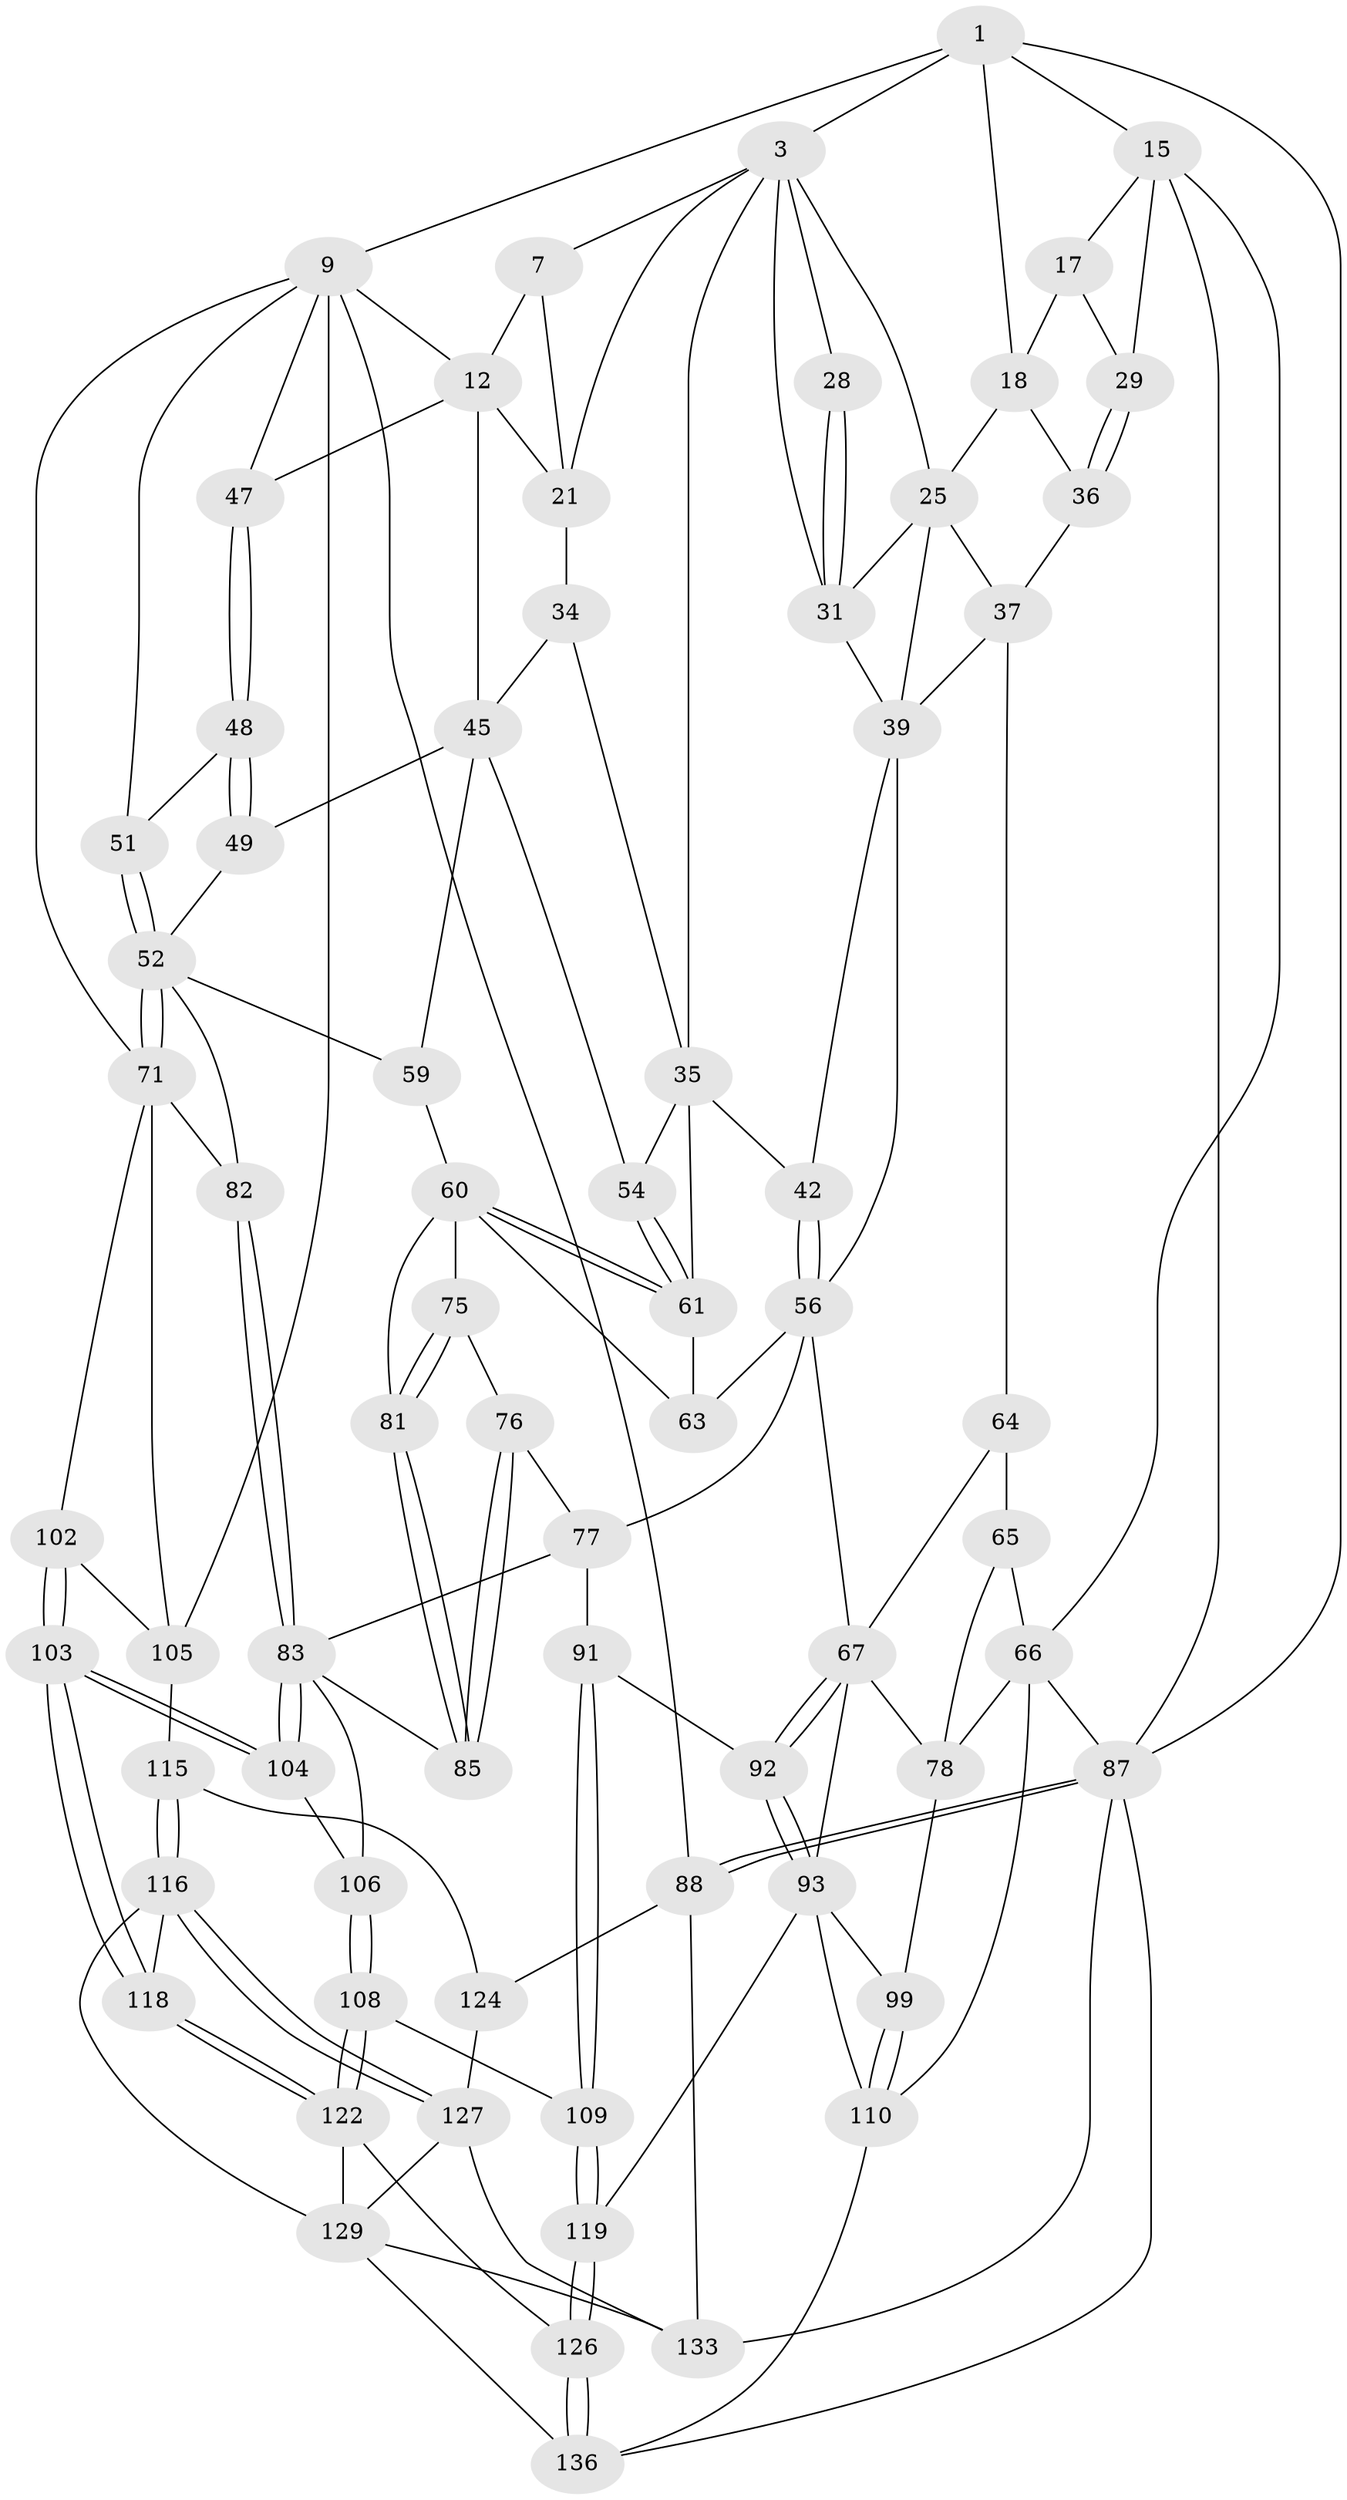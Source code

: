// original degree distribution, {4: 0.20863309352517986, 5: 0.5683453237410072, 6: 0.2014388489208633, 3: 0.02158273381294964}
// Generated by graph-tools (version 1.1) at 2025/21/03/04/25 18:21:25]
// undirected, 69 vertices, 162 edges
graph export_dot {
graph [start="1"]
  node [color=gray90,style=filled];
  1 [pos="+0.7978411629757214+0",super="+8+2"];
  3 [pos="+0.4943265645153286+0",super="+24+4"];
  7 [pos="+0.788751890479195+0",super="+13"];
  9 [pos="+1+0.012605899283504718",super="+10+70"];
  12 [pos="+0.8415455401194174+0.07425415606894727",super="+22"];
  15 [pos="+0+0.17836751224925906",super="+16"];
  17 [pos="+0.19279607304719082+0",super="+20"];
  18 [pos="+0.4724810059229038+0",super="+19"];
  21 [pos="+0.7681786818546286+0.1608502794311428",super="+23"];
  25 [pos="+0.36739312568525195+0.17070399385699417",super="+33+26"];
  28 [pos="+0.4101300129594063+0.15406340276356456"];
  29 [pos="+0.10636156350957596+0.23344465062451136"];
  31 [pos="+0.5326724296067425+0.16547023946493478",super="+32"];
  34 [pos="+0.6842941353173697+0.2599490453239299"];
  35 [pos="+0.6018566733016879+0.20857138516066936",super="+41"];
  36 [pos="+0.11592429169368053+0.24437791775698686"];
  37 [pos="+0.31180573012139556+0.280744815303269",super="+38"];
  39 [pos="+0.4114766407089058+0.30671359135515686",super="+43+40"];
  42 [pos="+0.5094818297808277+0.32203564263941564"];
  45 [pos="+0.8300103591259239+0.3035536831628844",super="+46+50"];
  47 [pos="+0.9094089032380441+0.20788128010525672"];
  48 [pos="+0.9286568087298085+0.30931360859667884"];
  49 [pos="+0.9151390272970605+0.3785308466418182"];
  51 [pos="+0.9731570598996463+0.3167902150221963"];
  52 [pos="+0.9869207836632307+0.4849799153187701",super="+53"];
  54 [pos="+0.690977296186274+0.29763867291510815"];
  56 [pos="+0.48141792907495845+0.3983258192786992",super="+57"];
  59 [pos="+0.7529940464245873+0.43801165241164236"];
  60 [pos="+0.7468098155193477+0.4384831814071649",super="+73"];
  61 [pos="+0.706628661834277+0.3853306206671123",super="+62"];
  63 [pos="+0.5781671122982672+0.41186697213723344"];
  64 [pos="+0.1502599418900912+0.3590320248117476"];
  65 [pos="+0.09165263985642312+0.38434291690599914"];
  66 [pos="+0+0.38140733194892024",super="+95"];
  67 [pos="+0.33109705682769347+0.4786897520129278",super="+68"];
  71 [pos="+1+0.514072892699586",super="+100"];
  75 [pos="+0.5614257574934286+0.4582983787671209"];
  76 [pos="+0.5231259977764255+0.4981226448772233"];
  77 [pos="+0.4703612214759559+0.5217089873232782",super="+90"];
  78 [pos="+0.08854343367091776+0.5486814166584092",super="+79"];
  81 [pos="+0.6916063640027335+0.5367927013462601"];
  82 [pos="+0.869541753367058+0.5792455481403582"];
  83 [pos="+0.7149145058861198+0.6435104944816044",super="+84"];
  85 [pos="+0.684258187359499+0.5831324771138979"];
  87 [pos="+1+1",super="+97"];
  88 [pos="+1+0.9557677514221432",super="+123"];
  91 [pos="+0.4063919073882779+0.707588347055713"];
  92 [pos="+0.31014383723526395+0.698573927367124"];
  93 [pos="+0.28663179197683614+0.7120420885950307",super="+112+94"];
  99 [pos="+0.18105921431494165+0.6958722446800665"];
  102 [pos="+0.8992930650028138+0.7174558351225532"];
  103 [pos="+0.7570854560306567+0.7536903355668554"];
  104 [pos="+0.7331548050544238+0.7031438700317013"];
  105 [pos="+0.925199416620372+0.7386694415553453",super="+107"];
  106 [pos="+0.5593393510877048+0.7787992773181537"];
  108 [pos="+0.5632035928426163+0.8075501475691437"];
  109 [pos="+0.43379264097519826+0.8124529300635112"];
  110 [pos="+0.13387143481425892+0.7477372243461013",super="+111"];
  115 [pos="+0.9516233588953564+0.8018765385299225"];
  116 [pos="+0.8159536466235815+0.8296773313912988",super="+117"];
  118 [pos="+0.7550597343189589+0.7739283475903138"];
  119 [pos="+0.41581272594473034+0.9014730773063027"];
  122 [pos="+0.5776628284175972+0.8376370235721015",super="+125"];
  124 [pos="+0.9452594690061099+0.8393871136217473",super="+128"];
  126 [pos="+0.46235323763301694+1"];
  127 [pos="+0.8389862243505049+0.8716728384153057",super="+132"];
  129 [pos="+0.7231583490490281+0.891811953615749",super="+130"];
  133 [pos="+0.8489187130555894+1",super="+134"];
  136 [pos="+0.4532517341150652+1",super="+137"];
  1 -- 18 [weight=2];
  1 -- 87;
  1 -- 9;
  1 -- 15;
  1 -- 3;
  3 -- 25;
  3 -- 28 [weight=2];
  3 -- 35;
  3 -- 21;
  3 -- 7;
  3 -- 31;
  7 -- 12;
  7 -- 21;
  9 -- 51;
  9 -- 12;
  9 -- 47;
  9 -- 88;
  9 -- 71;
  9 -- 105;
  12 -- 45;
  12 -- 21;
  12 -- 47;
  15 -- 66;
  15 -- 17;
  15 -- 29;
  15 -- 87;
  17 -- 18;
  17 -- 29;
  18 -- 36;
  18 -- 25;
  21 -- 34;
  25 -- 39;
  25 -- 37;
  25 -- 31;
  28 -- 31;
  28 -- 31;
  29 -- 36;
  29 -- 36;
  31 -- 39;
  34 -- 35;
  34 -- 45;
  35 -- 42;
  35 -- 61;
  35 -- 54;
  36 -- 37;
  37 -- 39;
  37 -- 64;
  39 -- 42;
  39 -- 56;
  42 -- 56;
  42 -- 56;
  45 -- 54;
  45 -- 49;
  45 -- 59;
  47 -- 48;
  47 -- 48;
  48 -- 49;
  48 -- 49;
  48 -- 51;
  49 -- 52;
  51 -- 52;
  51 -- 52;
  52 -- 71;
  52 -- 71;
  52 -- 82;
  52 -- 59;
  54 -- 61;
  54 -- 61;
  56 -- 63;
  56 -- 67;
  56 -- 77;
  59 -- 60;
  60 -- 61;
  60 -- 61;
  60 -- 81;
  60 -- 75;
  60 -- 63;
  61 -- 63;
  64 -- 65;
  64 -- 67;
  65 -- 66;
  65 -- 78;
  66 -- 110;
  66 -- 78;
  66 -- 87;
  67 -- 92;
  67 -- 92;
  67 -- 93;
  67 -- 78 [weight=2];
  71 -- 105;
  71 -- 82;
  71 -- 102;
  75 -- 76;
  75 -- 81;
  75 -- 81;
  76 -- 77;
  76 -- 85;
  76 -- 85;
  77 -- 91;
  77 -- 83;
  78 -- 99;
  81 -- 85;
  81 -- 85;
  82 -- 83;
  82 -- 83;
  83 -- 104;
  83 -- 104;
  83 -- 106;
  83 -- 85;
  87 -- 88;
  87 -- 88;
  87 -- 133;
  87 -- 136;
  88 -- 124 [weight=2];
  88 -- 133;
  91 -- 92;
  91 -- 109;
  91 -- 109;
  92 -- 93;
  92 -- 93;
  93 -- 110 [weight=2];
  93 -- 119;
  93 -- 99;
  99 -- 110;
  99 -- 110;
  102 -- 103;
  102 -- 103;
  102 -- 105;
  103 -- 104;
  103 -- 104;
  103 -- 118;
  103 -- 118;
  104 -- 106;
  105 -- 115;
  106 -- 108;
  106 -- 108;
  108 -- 109;
  108 -- 122;
  108 -- 122;
  109 -- 119;
  109 -- 119;
  110 -- 136;
  115 -- 116;
  115 -- 116;
  115 -- 124;
  116 -- 127;
  116 -- 127;
  116 -- 129;
  116 -- 118;
  118 -- 122;
  118 -- 122;
  119 -- 126;
  119 -- 126;
  122 -- 129;
  122 -- 126;
  124 -- 127;
  126 -- 136;
  126 -- 136;
  127 -- 129;
  127 -- 133;
  129 -- 136;
  129 -- 133;
}

